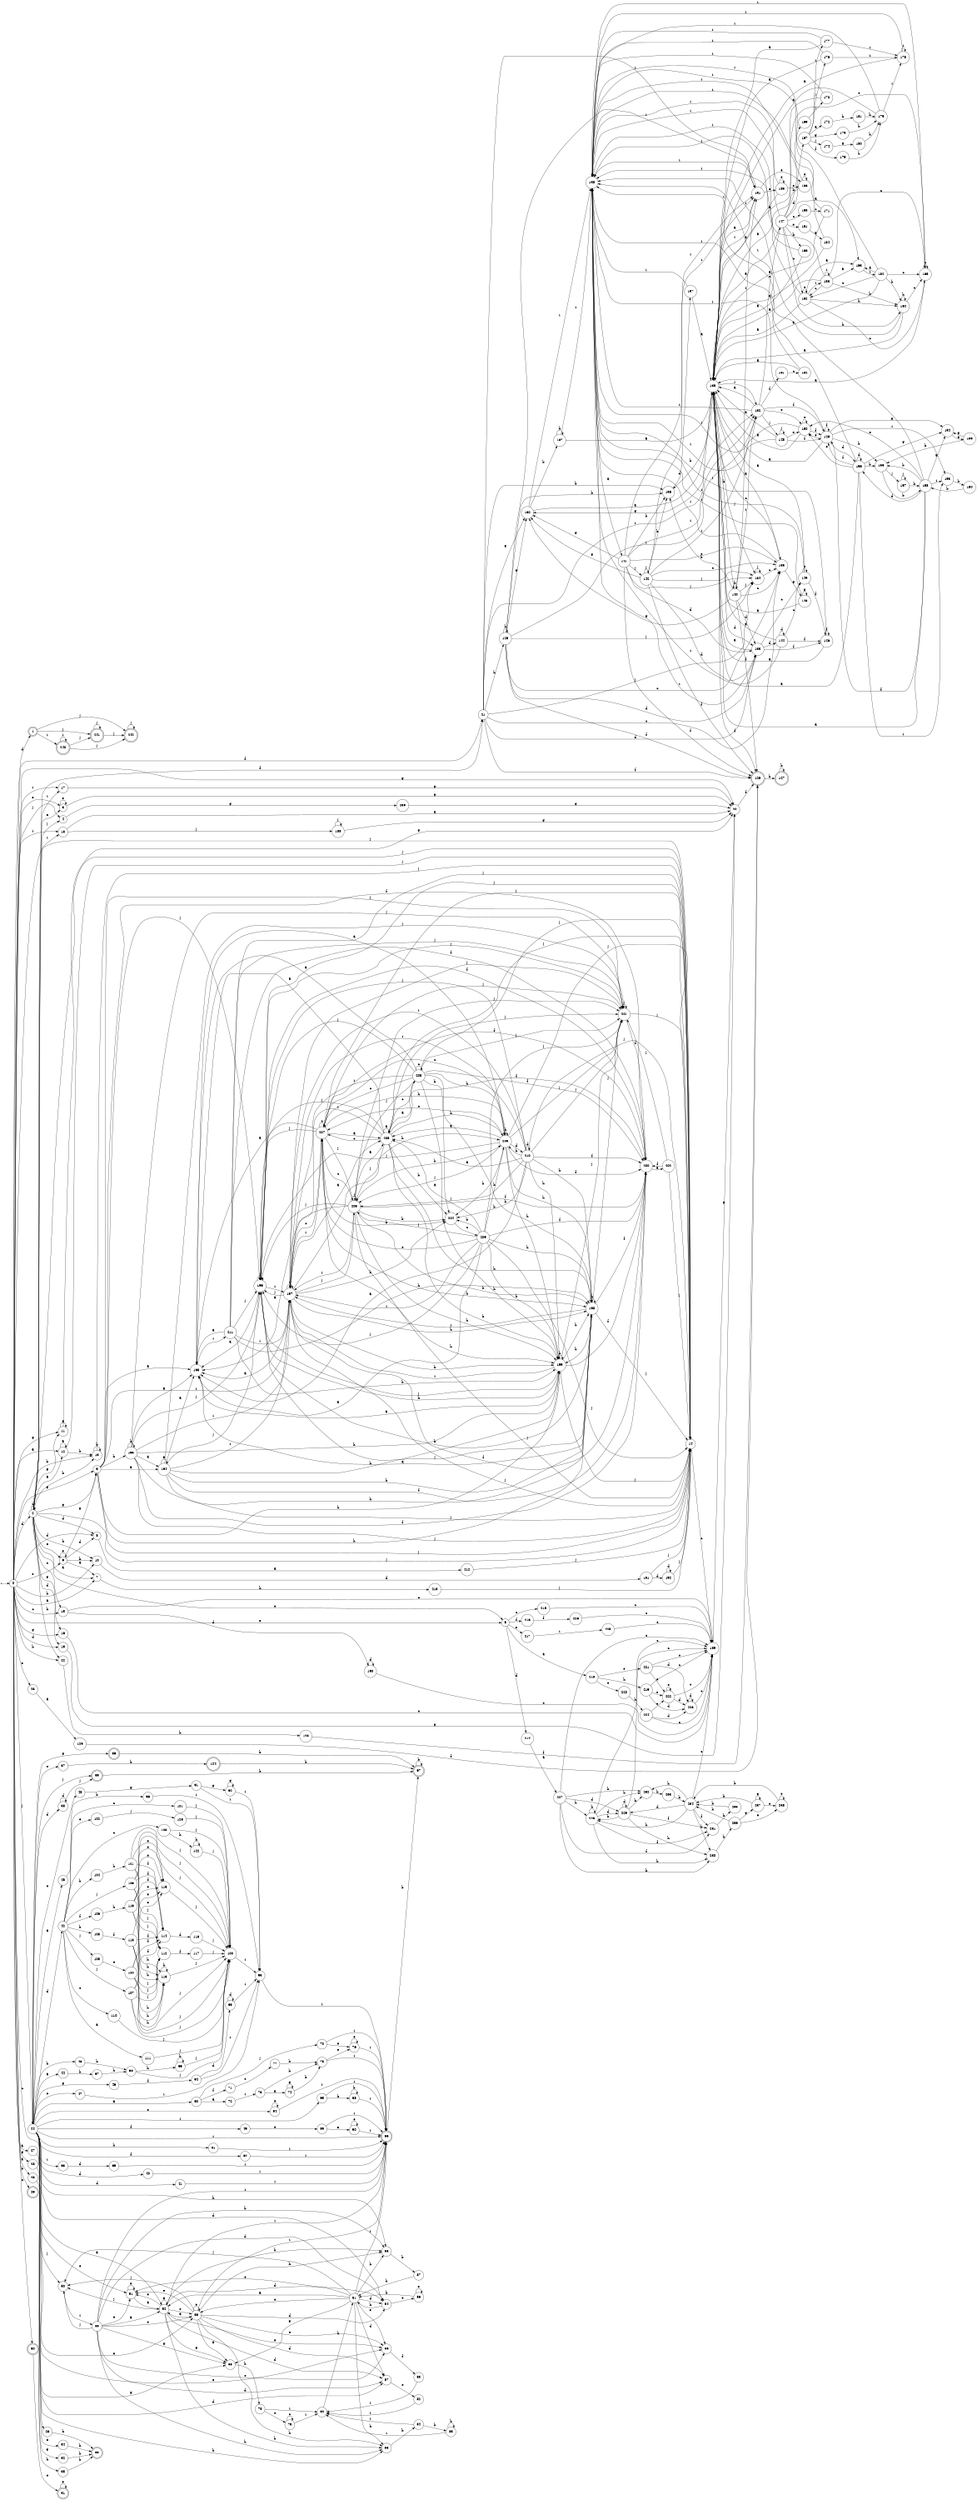 digraph finite_state_machine {
rankdir=LR;
size="20,20";
node [shape = point]; "dummy0"
node [shape = circle]; "0";
"dummy0" -> "0";
node [shape = doublecircle]; "1";node [shape = circle]; "2";
node [shape = circle]; "3";
node [shape = circle]; "4";
node [shape = circle]; "5";
node [shape = circle]; "6";
node [shape = circle]; "7";
node [shape = circle]; "8";
node [shape = circle]; "9";
node [shape = circle]; "10";
node [shape = circle]; "11";
node [shape = circle]; "12";
node [shape = circle]; "13";
node [shape = circle]; "14";
node [shape = circle]; "15";
node [shape = circle]; "16";
node [shape = circle]; "17";
node [shape = circle]; "18";
node [shape = circle]; "19";
node [shape = circle]; "20";
node [shape = circle]; "21";
node [shape = circle]; "22";
node [shape = circle]; "23";
node [shape = circle]; "24";
node [shape = circle]; "25";
node [shape = circle]; "26";
node [shape = circle]; "27";
node [shape = circle]; "28";
node [shape = doublecircle]; "29";node [shape = doublecircle]; "30";node [shape = doublecircle]; "31";node [shape = circle]; "32";
node [shape = doublecircle]; "33";node [shape = circle]; "34";
node [shape = circle]; "35";
node [shape = doublecircle]; "36";node [shape = circle]; "37";
node [shape = circle]; "38";
node [shape = doublecircle]; "39";node [shape = circle]; "40";
node [shape = circle]; "41";
node [shape = circle]; "42";
node [shape = circle]; "43";
node [shape = circle]; "44";
node [shape = circle]; "45";
node [shape = circle]; "46";
node [shape = circle]; "47";
node [shape = circle]; "48";
node [shape = circle]; "49";
node [shape = circle]; "50";
node [shape = circle]; "51";
node [shape = circle]; "52";
node [shape = circle]; "53";
node [shape = circle]; "54";
node [shape = circle]; "55";
node [shape = circle]; "56";
node [shape = circle]; "57";
node [shape = circle]; "58";
node [shape = circle]; "59";
node [shape = circle]; "60";
node [shape = circle]; "61";
node [shape = circle]; "62";
node [shape = circle]; "63";
node [shape = circle]; "64";
node [shape = circle]; "65";
node [shape = doublecircle]; "66";node [shape = doublecircle]; "67";node [shape = circle]; "68";
node [shape = circle]; "69";
node [shape = circle]; "70";
node [shape = circle]; "71";
node [shape = circle]; "72";
node [shape = circle]; "73";
node [shape = circle]; "74";
node [shape = circle]; "75";
node [shape = circle]; "76";
node [shape = circle]; "77";
node [shape = circle]; "78";
node [shape = circle]; "79";
node [shape = circle]; "80";
node [shape = circle]; "81";
node [shape = circle]; "82";
node [shape = circle]; "83";
node [shape = circle]; "84";
node [shape = circle]; "85";
node [shape = circle]; "86";
node [shape = circle]; "87";
node [shape = circle]; "88";
node [shape = circle]; "89";
node [shape = circle]; "90";
node [shape = circle]; "91";
node [shape = circle]; "92";
node [shape = circle]; "93";
node [shape = circle]; "94";
node [shape = circle]; "95";
node [shape = circle]; "96";
node [shape = circle]; "97";
node [shape = circle]; "98";
node [shape = circle]; "99";
node [shape = circle]; "100";
node [shape = circle]; "101";
node [shape = circle]; "102";
node [shape = circle]; "103";
node [shape = circle]; "104";
node [shape = circle]; "105";
node [shape = circle]; "106";
node [shape = circle]; "107";
node [shape = circle]; "108";
node [shape = circle]; "109";
node [shape = circle]; "110";
node [shape = circle]; "111";
node [shape = circle]; "112";
node [shape = circle]; "113";
node [shape = circle]; "114";
node [shape = circle]; "115";
node [shape = circle]; "116";
node [shape = circle]; "117";
node [shape = circle]; "118";
node [shape = circle]; "119";
node [shape = circle]; "120";
node [shape = circle]; "121";
node [shape = circle]; "122";
node [shape = circle]; "123";
node [shape = doublecircle]; "124";node [shape = circle]; "125";
node [shape = doublecircle]; "126";node [shape = doublecircle]; "127";node [shape = circle]; "128";
node [shape = circle]; "129";
node [shape = circle]; "130";
node [shape = circle]; "131";
node [shape = circle]; "132";
node [shape = circle]; "133";
node [shape = circle]; "134";
node [shape = circle]; "135";
node [shape = circle]; "136";
node [shape = circle]; "137";
node [shape = circle]; "138";
node [shape = circle]; "139";
node [shape = circle]; "140";
node [shape = circle]; "141";
node [shape = circle]; "142";
node [shape = circle]; "143";
node [shape = circle]; "144";
node [shape = circle]; "145";
node [shape = circle]; "146";
node [shape = circle]; "147";
node [shape = circle]; "148";
node [shape = circle]; "149";
node [shape = circle]; "150";
node [shape = circle]; "151";
node [shape = circle]; "152";
node [shape = circle]; "153";
node [shape = circle]; "154";
node [shape = circle]; "155";
node [shape = circle]; "156";
node [shape = circle]; "157";
node [shape = circle]; "158";
node [shape = circle]; "159";
node [shape = circle]; "160";
node [shape = circle]; "161";
node [shape = circle]; "162";
node [shape = circle]; "163";
node [shape = circle]; "164";
node [shape = circle]; "165";
node [shape = circle]; "166";
node [shape = circle]; "167";
node [shape = circle]; "168";
node [shape = circle]; "169";
node [shape = circle]; "170";
node [shape = circle]; "171";
node [shape = circle]; "172";
node [shape = circle]; "173";
node [shape = circle]; "174";
node [shape = circle]; "175";
node [shape = circle]; "176";
node [shape = circle]; "177";
node [shape = circle]; "178";
node [shape = circle]; "179";
node [shape = circle]; "180";
node [shape = circle]; "181";
node [shape = circle]; "182";
node [shape = circle]; "183";
node [shape = circle]; "184";
node [shape = circle]; "185";
node [shape = circle]; "186";
node [shape = circle]; "187";
node [shape = circle]; "188";
node [shape = circle]; "189";
node [shape = circle]; "190";
node [shape = circle]; "191";
node [shape = circle]; "192";
node [shape = circle]; "193";
node [shape = circle]; "194";
node [shape = circle]; "195";
node [shape = circle]; "196";
node [shape = circle]; "197";
node [shape = circle]; "198";
node [shape = circle]; "199";
node [shape = circle]; "200";
node [shape = circle]; "201";
node [shape = circle]; "202";
node [shape = circle]; "203";
node [shape = circle]; "204";
node [shape = circle]; "205";
node [shape = circle]; "206";
node [shape = circle]; "207";
node [shape = circle]; "208";
node [shape = circle]; "209";
node [shape = circle]; "210";
node [shape = circle]; "211";
node [shape = circle]; "212";
node [shape = circle]; "213";
node [shape = circle]; "214";
node [shape = circle]; "215";
node [shape = circle]; "216";
node [shape = circle]; "217";
node [shape = circle]; "218";
node [shape = circle]; "219";
node [shape = circle]; "220";
node [shape = circle]; "221";
node [shape = circle]; "222";
node [shape = circle]; "223";
node [shape = circle]; "224";
node [shape = circle]; "225";
node [shape = circle]; "226";
node [shape = circle]; "227";
node [shape = circle]; "228";
node [shape = circle]; "229";
node [shape = circle]; "230";
node [shape = circle]; "231";
node [shape = circle]; "232";
node [shape = circle]; "233";
node [shape = circle]; "234";
node [shape = circle]; "235";
node [shape = circle]; "236";
node [shape = circle]; "237";
node [shape = circle]; "238";
node [shape = circle]; "239";
node [shape = doublecircle]; "240";node [shape = doublecircle]; "241";node [shape = doublecircle]; "242";"0" -> "8" [label = "d"];
 "0" -> "1" [label = "d"];
 "0" -> "2" [label = "d"];
 "0" -> "19" [label = "d"];
 "0" -> "3" [label = "e"];
 "0" -> "5" [label = "e"];
 "0" -> "6" [label = "e"];
 "0" -> "23" [label = "e"];
 "0" -> "24" [label = "j"];
 "0" -> "4" [label = "j"];
 "0" -> "14" [label = "j"];
 "0" -> "25" [label = "a"];
 "0" -> "27" [label = "a"];
 "0" -> "12" [label = "a"];
 "0" -> "7" [label = "a"];
 "0" -> "16" [label = "g"];
 "0" -> "20" [label = "g"];
 "0" -> "9" [label = "g"];
 "0" -> "11" [label = "g"];
 "0" -> "28" [label = "g"];
 "0" -> "10" [label = "h"];
 "0" -> "22" [label = "h"];
 "0" -> "29" [label = "b"];
 "0" -> "13" [label = "b"];
 "0" -> "26" [label = "c"];
 "0" -> "30" [label = "c"];
 "0" -> "15" [label = "c"];
 "0" -> "17" [label = "i"];
 "0" -> "18" [label = "i"];
 "0" -> "21" [label = "f"];
 "30" -> "31" [label = "e"];
 "31" -> "31" [label = "e"];
 "28" -> "32" [label = "g"];
 "32" -> "33" [label = "h"];
 "27" -> "34" [label = "e"];
 "34" -> "33" [label = "h"];
 "26" -> "33" [label = "h"];
 "25" -> "35" [label = "h"];
 "35" -> "33" [label = "h"];
 "24" -> "58" [label = "g"];
 "24" -> "36" [label = "g"];
 "24" -> "46" [label = "g"];
 "24" -> "64" [label = "e"];
 "24" -> "48" [label = "e"];
 "24" -> "51" [label = "e"];
 "24" -> "37" [label = "e"];
 "24" -> "56" [label = "e"];
 "24" -> "59" [label = "e"];
 "24" -> "47" [label = "e"];
 "24" -> "38" [label = "d"];
 "24" -> "54" [label = "d"];
 "24" -> "40" [label = "d"];
 "24" -> "41" [label = "d"];
 "24" -> "42" [label = "d"];
 "24" -> "57" [label = "d"];
 "24" -> "50" [label = "j"];
 "24" -> "39" [label = "j"];
 "24" -> "61" [label = "h"];
 "24" -> "43" [label = "h"];
 "24" -> "53" [label = "h"];
 "24" -> "55" [label = "h"];
 "24" -> "44" [label = "a"];
 "24" -> "45" [label = "a"];
 "24" -> "52" [label = "a"];
 "24" -> "60" [label = "a"];
 "24" -> "49" [label = "f"];
 "24" -> "62" [label = "f"];
 "24" -> "65" [label = "i"];
 "24" -> "66" [label = "i"];
 "24" -> "63" [label = "i"];
 "66" -> "67" [label = "b"];
 "67" -> "67" [label = "b"];
 "65" -> "68" [label = "b"];
 "65" -> "66" [label = "i"];
 "68" -> "68" [label = "b"];
 "68" -> "66" [label = "i"];
 "64" -> "64" [label = "e"];
 "64" -> "66" [label = "i"];
 "63" -> "69" [label = "d"];
 "69" -> "66" [label = "i"];
 "62" -> "66" [label = "i"];
 "61" -> "66" [label = "i"];
 "60" -> "70" [label = "j"];
 "60" -> "71" [label = "f"];
 "60" -> "72" [label = "a"];
 "72" -> "73" [label = "i"];
 "73" -> "74" [label = "g"];
 "73" -> "75" [label = "b"];
 "75" -> "76" [label = "e"];
 "75" -> "66" [label = "i"];
 "76" -> "76" [label = "e"];
 "76" -> "66" [label = "i"];
 "74" -> "74" [label = "g"];
 "74" -> "75" [label = "b"];
 "71" -> "77" [label = "c"];
 "77" -> "75" [label = "b"];
 "70" -> "76" [label = "e"];
 "70" -> "66" [label = "i"];
 "59" -> "56" [label = "e"];
 "59" -> "51" [label = "e"];
 "59" -> "59" [label = "e"];
 "59" -> "52" [label = "a"];
 "59" -> "53" [label = "h"];
 "59" -> "55" [label = "h"];
 "59" -> "57" [label = "d"];
 "59" -> "54" [label = "d"];
 "59" -> "58" [label = "g"];
 "59" -> "50" [label = "j"];
 "59" -> "66" [label = "i"];
 "58" -> "78" [label = "h"];
 "78" -> "79" [label = "c"];
 "78" -> "80" [label = "i"];
 "80" -> "81" [label = "h"];
 "81" -> "53" [label = "h"];
 "81" -> "55" [label = "h"];
 "81" -> "57" [label = "d"];
 "81" -> "54" [label = "d"];
 "81" -> "56" [label = "e"];
 "81" -> "59" [label = "e"];
 "81" -> "51" [label = "e"];
 "81" -> "58" [label = "g"];
 "81" -> "52" [label = "a"];
 "81" -> "50" [label = "j"];
 "81" -> "66" [label = "i"];
 "79" -> "79" [label = "c"];
 "79" -> "80" [label = "i"];
 "57" -> "82" [label = "e"];
 "82" -> "80" [label = "i"];
 "56" -> "83" [label = "f"];
 "83" -> "80" [label = "i"];
 "55" -> "84" [label = "h"];
 "84" -> "85" [label = "h"];
 "84" -> "80" [label = "i"];
 "85" -> "85" [label = "h"];
 "85" -> "80" [label = "i"];
 "54" -> "86" [label = "e"];
 "54" -> "81" [label = "h"];
 "86" -> "86" [label = "e"];
 "86" -> "81" [label = "h"];
 "53" -> "87" [label = "b"];
 "87" -> "81" [label = "h"];
 "52" -> "52" [label = "a"];
 "52" -> "56" [label = "e"];
 "52" -> "59" [label = "e"];
 "52" -> "51" [label = "e"];
 "52" -> "53" [label = "h"];
 "52" -> "55" [label = "h"];
 "52" -> "57" [label = "d"];
 "52" -> "54" [label = "d"];
 "52" -> "58" [label = "g"];
 "52" -> "50" [label = "j"];
 "52" -> "66" [label = "i"];
 "51" -> "51" [label = "e"];
 "51" -> "52" [label = "a"];
 "50" -> "88" [label = "i"];
 "88" -> "50" [label = "j"];
 "88" -> "56" [label = "e"];
 "88" -> "59" [label = "e"];
 "88" -> "51" [label = "e"];
 "88" -> "52" [label = "a"];
 "88" -> "53" [label = "h"];
 "88" -> "55" [label = "h"];
 "88" -> "57" [label = "d"];
 "88" -> "54" [label = "d"];
 "88" -> "58" [label = "g"];
 "88" -> "66" [label = "i"];
 "49" -> "89" [label = "e"];
 "89" -> "90" [label = "e"];
 "89" -> "66" [label = "i"];
 "90" -> "90" [label = "e"];
 "90" -> "66" [label = "i"];
 "48" -> "91" [label = "g"];
 "91" -> "92" [label = "g"];
 "91" -> "93" [label = "i"];
 "93" -> "66" [label = "i"];
 "92" -> "92" [label = "g"];
 "92" -> "93" [label = "i"];
 "47" -> "93" [label = "i"];
 "46" -> "94" [label = "f"];
 "94" -> "95" [label = "d"];
 "94" -> "93" [label = "i"];
 "95" -> "95" [label = "d"];
 "95" -> "93" [label = "i"];
 "45" -> "96" [label = "b"];
 "96" -> "93" [label = "i"];
 "44" -> "97" [label = "h"];
 "97" -> "98" [label = "h"];
 "98" -> "99" [label = "h"];
 "98" -> "100" [label = "j"];
 "100" -> "93" [label = "i"];
 "99" -> "99" [label = "h"];
 "99" -> "100" [label = "j"];
 "43" -> "98" [label = "h"];
 "42" -> "101" [label = "c"];
 "42" -> "110" [label = "c"];
 "42" -> "103" [label = "c"];
 "42" -> "102" [label = "e"];
 "42" -> "104" [label = "h"];
 "42" -> "105" [label = "j"];
 "42" -> "107" [label = "j"];
 "42" -> "109" [label = "j"];
 "42" -> "106" [label = "f"];
 "42" -> "108" [label = "b"];
 "42" -> "111" [label = "a"];
 "111" -> "100" [label = "j"];
 "110" -> "100" [label = "j"];
 "109" -> "112" [label = "j"];
 "109" -> "100" [label = "j"];
 "109" -> "113" [label = "h"];
 "109" -> "114" [label = "f"];
 "109" -> "115" [label = "e"];
 "115" -> "100" [label = "j"];
 "114" -> "116" [label = "d"];
 "116" -> "100" [label = "j"];
 "113" -> "113" [label = "h"];
 "113" -> "100" [label = "j"];
 "112" -> "117" [label = "f"];
 "117" -> "100" [label = "j"];
 "108" -> "118" [label = "f"];
 "118" -> "112" [label = "j"];
 "118" -> "100" [label = "j"];
 "118" -> "113" [label = "h"];
 "118" -> "114" [label = "f"];
 "118" -> "115" [label = "e"];
 "107" -> "112" [label = "j"];
 "107" -> "100" [label = "j"];
 "107" -> "113" [label = "h"];
 "107" -> "114" [label = "f"];
 "107" -> "115" [label = "e"];
 "106" -> "119" [label = "h"];
 "119" -> "112" [label = "j"];
 "119" -> "100" [label = "j"];
 "119" -> "113" [label = "h"];
 "119" -> "114" [label = "f"];
 "119" -> "115" [label = "e"];
 "105" -> "120" [label = "e"];
 "120" -> "112" [label = "j"];
 "120" -> "100" [label = "j"];
 "120" -> "113" [label = "h"];
 "120" -> "114" [label = "f"];
 "120" -> "115" [label = "e"];
 "104" -> "121" [label = "h"];
 "121" -> "112" [label = "j"];
 "121" -> "100" [label = "j"];
 "121" -> "113" [label = "h"];
 "121" -> "114" [label = "f"];
 "121" -> "115" [label = "e"];
 "103" -> "122" [label = "h"];
 "103" -> "100" [label = "j"];
 "122" -> "122" [label = "h"];
 "122" -> "100" [label = "j"];
 "102" -> "123" [label = "j"];
 "123" -> "100" [label = "j"];
 "101" -> "100" [label = "j"];
 "41" -> "66" [label = "i"];
 "40" -> "66" [label = "i"];
 "39" -> "67" [label = "b"];
 "38" -> "38" [label = "d"];
 "38" -> "39" [label = "j"];
 "37" -> "124" [label = "b"];
 "124" -> "67" [label = "b"];
 "36" -> "67" [label = "b"];
 "23" -> "125" [label = "a"];
 "125" -> "126" [label = "f"];
 "126" -> "127" [label = "b"];
 "127" -> "127" [label = "b"];
 "22" -> "128" [label = "h"];
 "128" -> "126" [label = "f"];
 "21" -> "129" [label = "h"];
 "21" -> "130" [label = "g"];
 "21" -> "131" [label = "i"];
 "21" -> "132" [label = "i"];
 "21" -> "133" [label = "d"];
 "21" -> "134" [label = "j"];
 "21" -> "135" [label = "c"];
 "21" -> "136" [label = "b"];
 "21" -> "126" [label = "f"];
 "136" -> "137" [label = "d"];
 "137" -> "138" [label = "i"];
 "137" -> "139" [label = "a"];
 "139" -> "136" [label = "b"];
 "139" -> "140" [label = "b"];
 "139" -> "130" [label = "g"];
 "139" -> "131" [label = "i"];
 "139" -> "132" [label = "i"];
 "139" -> "133" [label = "d"];
 "139" -> "134" [label = "j"];
 "139" -> "135" [label = "c"];
 "139" -> "126" [label = "f"];
 "140" -> "136" [label = "b"];
 "140" -> "140" [label = "b"];
 "140" -> "130" [label = "g"];
 "140" -> "131" [label = "i"];
 "140" -> "132" [label = "i"];
 "140" -> "133" [label = "d"];
 "140" -> "134" [label = "j"];
 "140" -> "135" [label = "c"];
 "140" -> "126" [label = "f"];
 "138" -> "141" [label = "a"];
 "141" -> "134" [label = "j"];
 "141" -> "142" [label = "j"];
 "141" -> "130" [label = "g"];
 "141" -> "131" [label = "i"];
 "141" -> "132" [label = "i"];
 "141" -> "133" [label = "d"];
 "141" -> "135" [label = "c"];
 "141" -> "136" [label = "b"];
 "141" -> "126" [label = "f"];
 "142" -> "134" [label = "j"];
 "142" -> "142" [label = "j"];
 "142" -> "130" [label = "g"];
 "142" -> "131" [label = "i"];
 "142" -> "132" [label = "i"];
 "142" -> "133" [label = "d"];
 "142" -> "135" [label = "c"];
 "142" -> "136" [label = "b"];
 "142" -> "126" [label = "f"];
 "135" -> "143" [label = "g"];
 "135" -> "138" [label = "i"];
 "135" -> "139" [label = "a"];
 "143" -> "143" [label = "g"];
 "143" -> "138" [label = "i"];
 "143" -> "139" [label = "a"];
 "134" -> "134" [label = "j"];
 "134" -> "135" [label = "c"];
 "133" -> "144" [label = "d"];
 "133" -> "145" [label = "c"];
 "133" -> "146" [label = "f"];
 "133" -> "138" [label = "i"];
 "133" -> "139" [label = "a"];
 "146" -> "146" [label = "f"];
 "146" -> "138" [label = "i"];
 "146" -> "139" [label = "a"];
 "145" -> "145" [label = "c"];
 "145" -> "146" [label = "f"];
 "145" -> "138" [label = "i"];
 "145" -> "139" [label = "a"];
 "144" -> "144" [label = "d"];
 "144" -> "145" [label = "c"];
 "144" -> "146" [label = "f"];
 "144" -> "138" [label = "i"];
 "144" -> "139" [label = "a"];
 "132" -> "147" [label = "c"];
 "132" -> "148" [label = "j"];
 "132" -> "149" [label = "f"];
 "132" -> "151" [label = "f"];
 "132" -> "150" [label = "e"];
 "132" -> "138" [label = "i"];
 "132" -> "139" [label = "a"];
 "151" -> "152" [label = "c"];
 "152" -> "138" [label = "i"];
 "152" -> "139" [label = "a"];
 "150" -> "150" [label = "e"];
 "150" -> "149" [label = "f"];
 "150" -> "138" [label = "i"];
 "150" -> "139" [label = "a"];
 "149" -> "149" [label = "f"];
 "149" -> "153" [label = "i"];
 "149" -> "138" [label = "i"];
 "149" -> "154" [label = "g"];
 "149" -> "155" [label = "b"];
 "149" -> "156" [label = "d"];
 "149" -> "150" [label = "e"];
 "149" -> "139" [label = "a"];
 "156" -> "156" [label = "d"];
 "156" -> "153" [label = "i"];
 "156" -> "138" [label = "i"];
 "156" -> "154" [label = "g"];
 "156" -> "155" [label = "b"];
 "156" -> "149" [label = "f"];
 "156" -> "150" [label = "e"];
 "156" -> "139" [label = "a"];
 "155" -> "157" [label = "j"];
 "155" -> "158" [label = "b"];
 "158" -> "153" [label = "i"];
 "158" -> "138" [label = "i"];
 "158" -> "154" [label = "g"];
 "158" -> "155" [label = "b"];
 "158" -> "156" [label = "d"];
 "158" -> "149" [label = "f"];
 "158" -> "150" [label = "e"];
 "158" -> "139" [label = "a"];
 "157" -> "157" [label = "j"];
 "157" -> "158" [label = "b"];
 "154" -> "159" [label = "g"];
 "159" -> "154" [label = "g"];
 "159" -> "155" [label = "b"];
 "153" -> "160" [label = "h"];
 "160" -> "158" [label = "b"];
 "148" -> "148" [label = "j"];
 "148" -> "149" [label = "f"];
 "148" -> "150" [label = "e"];
 "148" -> "138" [label = "i"];
 "148" -> "139" [label = "a"];
 "147" -> "161" [label = "e"];
 "147" -> "168" [label = "c"];
 "147" -> "162" [label = "c"];
 "147" -> "165" [label = "c"];
 "147" -> "163" [label = "a"];
 "147" -> "139" [label = "a"];
 "147" -> "164" [label = "h"];
 "147" -> "166" [label = "h"];
 "147" -> "167" [label = "d"];
 "147" -> "169" [label = "b"];
 "147" -> "138" [label = "i"];
 "169" -> "170" [label = "j"];
 "170" -> "138" [label = "i"];
 "170" -> "139" [label = "a"];
 "168" -> "171" [label = "c"];
 "171" -> "138" [label = "i"];
 "171" -> "139" [label = "a"];
 "167" -> "172" [label = "a"];
 "167" -> "173" [label = "g"];
 "167" -> "176" [label = "j"];
 "167" -> "174" [label = "j"];
 "167" -> "175" [label = "f"];
 "167" -> "177" [label = "i"];
 "177" -> "178" [label = "i"];
 "177" -> "138" [label = "i"];
 "177" -> "139" [label = "a"];
 "178" -> "178" [label = "i"];
 "178" -> "138" [label = "i"];
 "178" -> "139" [label = "a"];
 "176" -> "178" [label = "i"];
 "176" -> "138" [label = "i"];
 "176" -> "139" [label = "a"];
 "175" -> "179" [label = "h"];
 "179" -> "178" [label = "i"];
 "179" -> "138" [label = "i"];
 "179" -> "139" [label = "a"];
 "174" -> "180" [label = "g"];
 "180" -> "179" [label = "h"];
 "173" -> "179" [label = "h"];
 "172" -> "181" [label = "b"];
 "181" -> "179" [label = "h"];
 "166" -> "138" [label = "i"];
 "166" -> "139" [label = "a"];
 "165" -> "165" [label = "c"];
 "165" -> "138" [label = "i"];
 "165" -> "139" [label = "a"];
 "164" -> "164" [label = "h"];
 "164" -> "165" [label = "c"];
 "164" -> "138" [label = "i"];
 "164" -> "139" [label = "a"];
 "163" -> "182" [label = "i"];
 "182" -> "163" [label = "a"];
 "182" -> "139" [label = "a"];
 "182" -> "162" [label = "c"];
 "182" -> "165" [label = "c"];
 "182" -> "164" [label = "h"];
 "182" -> "138" [label = "i"];
 "162" -> "162" [label = "c"];
 "162" -> "165" [label = "c"];
 "162" -> "138" [label = "i"];
 "162" -> "183" [label = "i"];
 "162" -> "163" [label = "a"];
 "162" -> "139" [label = "a"];
 "162" -> "164" [label = "h"];
 "183" -> "138" [label = "i"];
 "183" -> "183" [label = "i"];
 "183" -> "162" [label = "c"];
 "183" -> "165" [label = "c"];
 "183" -> "163" [label = "a"];
 "183" -> "139" [label = "a"];
 "183" -> "164" [label = "h"];
 "161" -> "184" [label = "g"];
 "184" -> "138" [label = "i"];
 "184" -> "139" [label = "a"];
 "131" -> "185" [label = "e"];
 "131" -> "186" [label = "e"];
 "131" -> "138" [label = "i"];
 "131" -> "139" [label = "a"];
 "186" -> "186" [label = "e"];
 "186" -> "138" [label = "i"];
 "186" -> "139" [label = "a"];
 "185" -> "185" [label = "e"];
 "185" -> "186" [label = "e"];
 "185" -> "138" [label = "i"];
 "185" -> "139" [label = "a"];
 "130" -> "187" [label = "b"];
 "130" -> "138" [label = "i"];
 "130" -> "139" [label = "a"];
 "187" -> "187" [label = "b"];
 "187" -> "138" [label = "i"];
 "187" -> "139" [label = "a"];
 "129" -> "129" [label = "h"];
 "129" -> "130" [label = "g"];
 "129" -> "131" [label = "i"];
 "129" -> "132" [label = "i"];
 "129" -> "133" [label = "d"];
 "129" -> "134" [label = "j"];
 "129" -> "135" [label = "c"];
 "129" -> "136" [label = "b"];
 "129" -> "126" [label = "f"];
 "20" -> "126" [label = "f"];
 "19" -> "20" [label = "g"];
 "18" -> "188" [label = "j"];
 "18" -> "20" [label = "g"];
 "188" -> "188" [label = "j"];
 "188" -> "20" [label = "g"];
 "17" -> "20" [label = "g"];
 "16" -> "189" [label = "c"];
 "189" -> "20" [label = "g"];
 "15" -> "190" [label = "d"];
 "15" -> "189" [label = "c"];
 "190" -> "190" [label = "d"];
 "190" -> "189" [label = "c"];
 "14" -> "189" [label = "c"];
 "13" -> "13" [label = "b"];
 "13" -> "14" [label = "j"];
 "12" -> "12" [label = "a"];
 "12" -> "13" [label = "b"];
 "12" -> "14" [label = "j"];
 "11" -> "11" [label = "g"];
 "11" -> "14" [label = "j"];
 "10" -> "191" [label = "d"];
 "191" -> "192" [label = "d"];
 "191" -> "14" [label = "j"];
 "192" -> "192" [label = "d"];
 "192" -> "14" [label = "j"];
 "9" -> "193" [label = "h"];
 "9" -> "198" [label = "h"];
 "9" -> "199" [label = "h"];
 "9" -> "194" [label = "a"];
 "9" -> "195" [label = "a"];
 "9" -> "201" [label = "j"];
 "9" -> "196" [label = "j"];
 "9" -> "14" [label = "j"];
 "9" -> "197" [label = "i"];
 "9" -> "200" [label = "f"];
 "201" -> "201" [label = "j"];
 "201" -> "14" [label = "j"];
 "201" -> "200" [label = "f"];
 "200" -> "202" [label = "a"];
 "202" -> "200" [label = "f"];
 "202" -> "201" [label = "j"];
 "202" -> "14" [label = "j"];
 "199" -> "198" [label = "h"];
 "199" -> "199" [label = "h"];
 "199" -> "195" [label = "a"];
 "199" -> "201" [label = "j"];
 "199" -> "196" [label = "j"];
 "199" -> "14" [label = "j"];
 "199" -> "197" [label = "i"];
 "199" -> "200" [label = "f"];
 "198" -> "198" [label = "h"];
 "198" -> "199" [label = "h"];
 "198" -> "195" [label = "a"];
 "198" -> "201" [label = "j"];
 "198" -> "196" [label = "j"];
 "198" -> "14" [label = "j"];
 "198" -> "197" [label = "i"];
 "198" -> "200" [label = "f"];
 "197" -> "197" [label = "i"];
 "197" -> "203" [label = "h"];
 "197" -> "198" [label = "h"];
 "197" -> "199" [label = "h"];
 "197" -> "204" [label = "b"];
 "197" -> "195" [label = "a"];
 "197" -> "205" [label = "a"];
 "197" -> "201" [label = "j"];
 "197" -> "196" [label = "j"];
 "197" -> "206" [label = "j"];
 "197" -> "14" [label = "j"];
 "197" -> "207" [label = "c"];
 "197" -> "200" [label = "f"];
 "207" -> "207" [label = "c"];
 "207" -> "203" [label = "h"];
 "207" -> "198" [label = "h"];
 "207" -> "199" [label = "h"];
 "207" -> "204" [label = "b"];
 "207" -> "195" [label = "a"];
 "207" -> "205" [label = "a"];
 "207" -> "201" [label = "j"];
 "207" -> "196" [label = "j"];
 "207" -> "206" [label = "j"];
 "207" -> "14" [label = "j"];
 "207" -> "197" [label = "i"];
 "207" -> "200" [label = "f"];
 "206" -> "201" [label = "j"];
 "206" -> "196" [label = "j"];
 "206" -> "206" [label = "j"];
 "206" -> "14" [label = "j"];
 "206" -> "203" [label = "h"];
 "206" -> "198" [label = "h"];
 "206" -> "199" [label = "h"];
 "206" -> "204" [label = "b"];
 "206" -> "195" [label = "a"];
 "206" -> "205" [label = "a"];
 "206" -> "207" [label = "c"];
 "206" -> "197" [label = "i"];
 "206" -> "200" [label = "f"];
 "205" -> "195" [label = "a"];
 "205" -> "205" [label = "a"];
 "205" -> "208" [label = "c"];
 "205" -> "207" [label = "c"];
 "205" -> "203" [label = "h"];
 "205" -> "198" [label = "h"];
 "205" -> "199" [label = "h"];
 "205" -> "204" [label = "b"];
 "205" -> "201" [label = "j"];
 "205" -> "196" [label = "j"];
 "205" -> "206" [label = "j"];
 "205" -> "14" [label = "j"];
 "205" -> "197" [label = "i"];
 "205" -> "200" [label = "f"];
 "208" -> "208" [label = "c"];
 "208" -> "207" [label = "c"];
 "208" -> "195" [label = "a"];
 "208" -> "205" [label = "a"];
 "208" -> "203" [label = "h"];
 "208" -> "198" [label = "h"];
 "208" -> "199" [label = "h"];
 "208" -> "204" [label = "b"];
 "208" -> "201" [label = "j"];
 "208" -> "196" [label = "j"];
 "208" -> "206" [label = "j"];
 "208" -> "14" [label = "j"];
 "208" -> "197" [label = "i"];
 "208" -> "200" [label = "f"];
 "204" -> "209" [label = "c"];
 "209" -> "204" [label = "b"];
 "209" -> "203" [label = "h"];
 "209" -> "198" [label = "h"];
 "209" -> "199" [label = "h"];
 "209" -> "195" [label = "a"];
 "209" -> "205" [label = "a"];
 "209" -> "201" [label = "j"];
 "209" -> "196" [label = "j"];
 "209" -> "206" [label = "j"];
 "209" -> "14" [label = "j"];
 "209" -> "207" [label = "c"];
 "209" -> "197" [label = "i"];
 "209" -> "200" [label = "f"];
 "203" -> "203" [label = "h"];
 "203" -> "198" [label = "h"];
 "203" -> "199" [label = "h"];
 "203" -> "210" [label = "d"];
 "203" -> "204" [label = "b"];
 "203" -> "195" [label = "a"];
 "203" -> "205" [label = "a"];
 "203" -> "201" [label = "j"];
 "203" -> "196" [label = "j"];
 "203" -> "206" [label = "j"];
 "203" -> "14" [label = "j"];
 "203" -> "207" [label = "c"];
 "203" -> "197" [label = "i"];
 "203" -> "200" [label = "f"];
 "210" -> "210" [label = "d"];
 "210" -> "203" [label = "h"];
 "210" -> "198" [label = "h"];
 "210" -> "199" [label = "h"];
 "210" -> "204" [label = "b"];
 "210" -> "195" [label = "a"];
 "210" -> "205" [label = "a"];
 "210" -> "201" [label = "j"];
 "210" -> "196" [label = "j"];
 "210" -> "206" [label = "j"];
 "210" -> "14" [label = "j"];
 "210" -> "207" [label = "c"];
 "210" -> "197" [label = "i"];
 "210" -> "200" [label = "f"];
 "196" -> "201" [label = "j"];
 "196" -> "196" [label = "j"];
 "196" -> "14" [label = "j"];
 "196" -> "195" [label = "a"];
 "196" -> "197" [label = "i"];
 "196" -> "198" [label = "h"];
 "196" -> "199" [label = "h"];
 "196" -> "200" [label = "f"];
 "195" -> "211" [label = "i"];
 "211" -> "195" [label = "a"];
 "211" -> "201" [label = "j"];
 "211" -> "196" [label = "j"];
 "211" -> "14" [label = "j"];
 "211" -> "197" [label = "i"];
 "211" -> "198" [label = "h"];
 "211" -> "199" [label = "h"];
 "211" -> "200" [label = "f"];
 "194" -> "194" [label = "a"];
 "194" -> "195" [label = "a"];
 "194" -> "201" [label = "j"];
 "194" -> "196" [label = "j"];
 "194" -> "14" [label = "j"];
 "194" -> "197" [label = "i"];
 "194" -> "198" [label = "h"];
 "194" -> "199" [label = "h"];
 "194" -> "200" [label = "f"];
 "193" -> "193" [label = "h"];
 "193" -> "198" [label = "h"];
 "193" -> "199" [label = "h"];
 "193" -> "194" [label = "a"];
 "193" -> "195" [label = "a"];
 "193" -> "201" [label = "j"];
 "193" -> "196" [label = "j"];
 "193" -> "14" [label = "j"];
 "193" -> "197" [label = "i"];
 "193" -> "200" [label = "f"];
 "8" -> "212" [label = "a"];
 "212" -> "14" [label = "j"];
 "7" -> "213" [label = "h"];
 "213" -> "14" [label = "j"];
 "6" -> "6" [label = "e"];
 "6" -> "7" [label = "a"];
 "6" -> "8" [label = "d"];
 "6" -> "9" [label = "g"];
 "6" -> "10" [label = "h"];
 "5" -> "214" [label = "d"];
 "5" -> "215" [label = "c"];
 "5" -> "216" [label = "f"];
 "5" -> "217" [label = "e"];
 "5" -> "218" [label = "a"];
 "218" -> "219" [label = "h"];
 "218" -> "220" [label = "e"];
 "218" -> "221" [label = "e"];
 "221" -> "222" [label = "e"];
 "221" -> "223" [label = "d"];
 "221" -> "189" [label = "c"];
 "223" -> "223" [label = "d"];
 "223" -> "189" [label = "c"];
 "222" -> "222" [label = "e"];
 "222" -> "223" [label = "d"];
 "222" -> "189" [label = "c"];
 "220" -> "224" [label = "h"];
 "224" -> "222" [label = "e"];
 "224" -> "223" [label = "d"];
 "224" -> "189" [label = "c"];
 "219" -> "222" [label = "e"];
 "219" -> "223" [label = "d"];
 "219" -> "189" [label = "c"];
 "217" -> "225" [label = "i"];
 "225" -> "189" [label = "c"];
 "216" -> "226" [label = "f"];
 "226" -> "189" [label = "c"];
 "215" -> "189" [label = "c"];
 "214" -> "227" [label = "a"];
 "227" -> "232" [label = "h"];
 "227" -> "228" [label = "h"];
 "227" -> "230" [label = "h"];
 "227" -> "229" [label = "d"];
 "227" -> "231" [label = "f"];
 "227" -> "189" [label = "c"];
 "232" -> "233" [label = "h"];
 "233" -> "234" [label = "b"];
 "234" -> "232" [label = "h"];
 "234" -> "228" [label = "h"];
 "234" -> "230" [label = "h"];
 "234" -> "231" [label = "f"];
 "234" -> "229" [label = "d"];
 "234" -> "189" [label = "c"];
 "231" -> "235" [label = "b"];
 "235" -> "234" [label = "b"];
 "230" -> "236" [label = "h"];
 "236" -> "237" [label = "g"];
 "236" -> "238" [label = "e"];
 "236" -> "234" [label = "b"];
 "238" -> "238" [label = "e"];
 "238" -> "234" [label = "b"];
 "237" -> "237" [label = "g"];
 "237" -> "238" [label = "e"];
 "237" -> "234" [label = "b"];
 "229" -> "229" [label = "d"];
 "229" -> "232" [label = "h"];
 "229" -> "228" [label = "h"];
 "229" -> "230" [label = "h"];
 "229" -> "231" [label = "f"];
 "229" -> "189" [label = "c"];
 "228" -> "232" [label = "h"];
 "228" -> "228" [label = "h"];
 "228" -> "230" [label = "h"];
 "228" -> "229" [label = "d"];
 "228" -> "231" [label = "f"];
 "228" -> "189" [label = "c"];
 "4" -> "239" [label = "g"];
 "239" -> "20" [label = "g"];
 "3" -> "3" [label = "e"];
 "3" -> "20" [label = "g"];
 "2" -> "8" [label = "d"];
 "2" -> "2" [label = "d"];
 "2" -> "19" [label = "d"];
 "2" -> "3" [label = "e"];
 "2" -> "5" [label = "e"];
 "2" -> "6" [label = "e"];
 "2" -> "4" [label = "j"];
 "2" -> "14" [label = "j"];
 "2" -> "12" [label = "a"];
 "2" -> "7" [label = "a"];
 "2" -> "16" [label = "g"];
 "2" -> "9" [label = "g"];
 "2" -> "11" [label = "g"];
 "2" -> "20" [label = "g"];
 "2" -> "10" [label = "h"];
 "2" -> "22" [label = "h"];
 "2" -> "13" [label = "b"];
 "2" -> "15" [label = "c"];
 "2" -> "17" [label = "i"];
 "2" -> "18" [label = "i"];
 "2" -> "21" [label = "f"];
 "1" -> "240" [label = "i"];
 "1" -> "241" [label = "j"];
 "1" -> "242" [label = "j"];
 "242" -> "242" [label = "j"];
 "241" -> "241" [label = "j"];
 "241" -> "242" [label = "j"];
 "240" -> "240" [label = "i"];
 "240" -> "241" [label = "j"];
 "240" -> "242" [label = "j"];
 }
